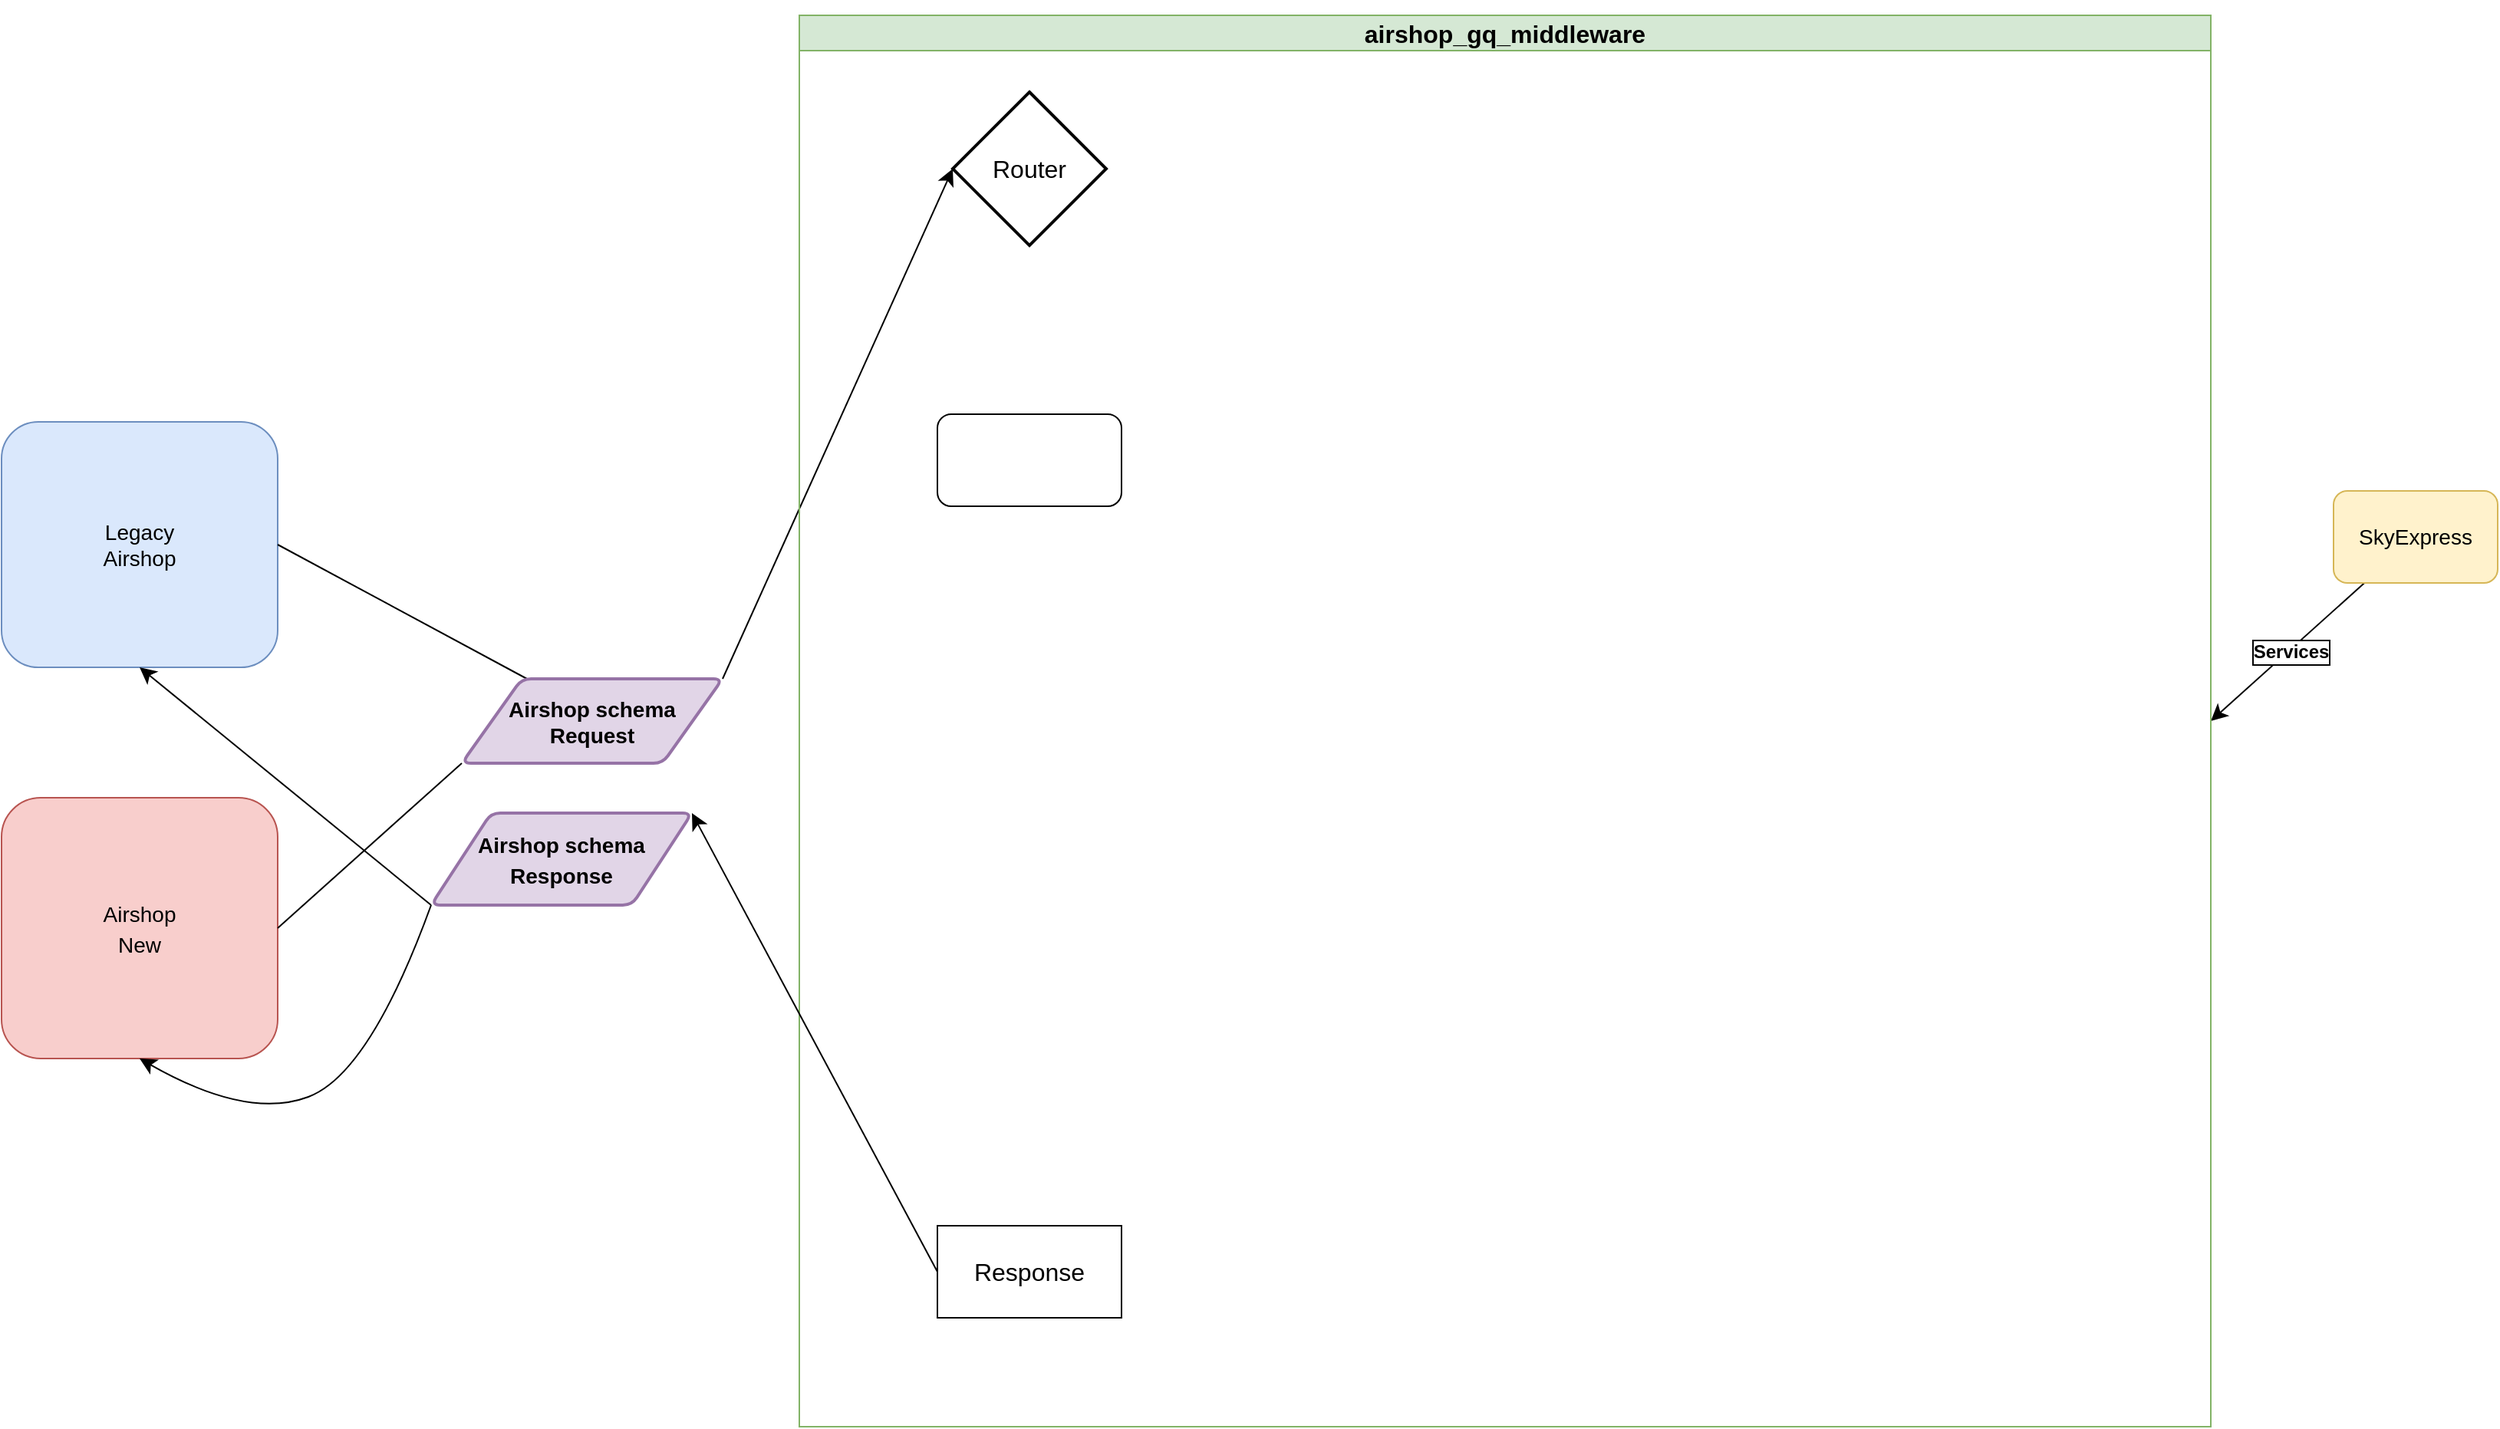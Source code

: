 <mxfile version="22.0.8" type="github">
  <diagram id="C5RBs43oDa-KdzZeNtuy" name="Page-1">
    <mxGraphModel dx="2720" dy="1067" grid="1" gridSize="10" guides="1" tooltips="1" connect="1" arrows="1" fold="1" page="1" pageScale="1" pageWidth="827" pageHeight="1169" math="0" shadow="0">
      <root>
        <mxCell id="WIyWlLk6GJQsqaUBKTNV-0" />
        <mxCell id="WIyWlLk6GJQsqaUBKTNV-1" parent="WIyWlLk6GJQsqaUBKTNV-0" />
        <mxCell id="AtNqG1ZssH2gQ6VwMphp-0" value="&lt;font style=&quot;font-size: 14px;&quot;&gt;Legacy&lt;br&gt;Airshop&lt;/font&gt;" style="rounded=1;whiteSpace=wrap;html=1;labelBackgroundColor=none;fillColor=#dae8fc;strokeColor=#6c8ebf;" vertex="1" parent="WIyWlLk6GJQsqaUBKTNV-1">
          <mxGeometry x="-820" y="325" width="180" height="160" as="geometry" />
        </mxCell>
        <mxCell id="AtNqG1ZssH2gQ6VwMphp-1" value="" style="endArrow=none;html=1;rounded=0;exitX=1;exitY=0.5;exitDx=0;exitDy=0;labelBackgroundColor=default;fontColor=default;labelBorderColor=default;fontStyle=1;entryX=0.25;entryY=0;entryDx=0;entryDy=0;endFill=0;" edge="1" parent="WIyWlLk6GJQsqaUBKTNV-1" source="AtNqG1ZssH2gQ6VwMphp-0" target="AtNqG1ZssH2gQ6VwMphp-42">
          <mxGeometry x="-0.003" y="1" width="50" height="50" relative="1" as="geometry">
            <mxPoint x="380" y="50" as="sourcePoint" />
            <mxPoint x="-485" y="50" as="targetPoint" />
            <Array as="points" />
            <mxPoint as="offset" />
          </mxGeometry>
        </mxCell>
        <mxCell id="AtNqG1ZssH2gQ6VwMphp-26" value="Services" style="edgeStyle=none;curved=1;rounded=0;orthogonalLoop=1;jettySize=auto;html=1;fontSize=12;startSize=8;endSize=8;labelBorderColor=default;fontStyle=1;horizontal=1;entryX=1;entryY=0.5;entryDx=0;entryDy=0;" edge="1" parent="WIyWlLk6GJQsqaUBKTNV-1" source="AtNqG1ZssH2gQ6VwMphp-5" target="AtNqG1ZssH2gQ6VwMphp-25">
          <mxGeometry x="-0.021" y="1" relative="1" as="geometry">
            <mxPoint x="590" y="-80" as="targetPoint" />
            <mxPoint as="offset" />
          </mxGeometry>
        </mxCell>
        <mxCell id="AtNqG1ZssH2gQ6VwMphp-5" value="&lt;font style=&quot;font-size: 14px;&quot;&gt;SkyExpress&lt;/font&gt;" style="rounded=1;whiteSpace=wrap;html=1;labelBackgroundColor=none;fillColor=#fff2cc;strokeColor=#d6b656;" vertex="1" parent="WIyWlLk6GJQsqaUBKTNV-1">
          <mxGeometry x="700" y="370" width="107" height="60" as="geometry" />
        </mxCell>
        <mxCell id="AtNqG1ZssH2gQ6VwMphp-17" value="&lt;font style=&quot;font-size: 14px;&quot;&gt;Airshop&lt;br&gt;New&lt;/font&gt;" style="rounded=1;whiteSpace=wrap;html=1;fontSize=16;fillColor=#f8cecc;strokeColor=#b85450;" vertex="1" parent="WIyWlLk6GJQsqaUBKTNV-1">
          <mxGeometry x="-820" y="570" width="180" height="170" as="geometry" />
        </mxCell>
        <mxCell id="AtNqG1ZssH2gQ6VwMphp-19" value="" style="endArrow=classic;html=1;rounded=0;fontSize=12;startSize=8;endSize=8;curved=1;exitX=1;exitY=0;exitDx=0;exitDy=0;entryX=0;entryY=0.5;entryDx=0;entryDy=0;entryPerimeter=0;" edge="1" parent="WIyWlLk6GJQsqaUBKTNV-1" source="AtNqG1ZssH2gQ6VwMphp-42" target="AtNqG1ZssH2gQ6VwMphp-45">
          <mxGeometry relative="1" as="geometry">
            <mxPoint x="120" y="-30" as="sourcePoint" />
            <mxPoint x="-300" y="90" as="targetPoint" />
          </mxGeometry>
        </mxCell>
        <mxCell id="AtNqG1ZssH2gQ6VwMphp-25" value="airshop_gq_middleware" style="swimlane;whiteSpace=wrap;html=1;fontSize=16;fillColor=#d5e8d4;strokeColor=#82b366;direction=east;" vertex="1" parent="WIyWlLk6GJQsqaUBKTNV-1">
          <mxGeometry x="-300" y="60" width="920" height="920" as="geometry">
            <mxRectangle x="-250" y="380" width="220" height="30" as="alternateBounds" />
          </mxGeometry>
        </mxCell>
        <mxCell id="AtNqG1ZssH2gQ6VwMphp-45" value="Router" style="strokeWidth=2;html=1;shape=mxgraph.flowchart.decision;whiteSpace=wrap;fontSize=16;" vertex="1" parent="AtNqG1ZssH2gQ6VwMphp-25">
          <mxGeometry x="100" y="50" width="100" height="100" as="geometry" />
        </mxCell>
        <mxCell id="AtNqG1ZssH2gQ6VwMphp-49" value="Response" style="rounded=0;whiteSpace=wrap;html=1;fontSize=16;" vertex="1" parent="AtNqG1ZssH2gQ6VwMphp-25">
          <mxGeometry x="90" y="789" width="120" height="60" as="geometry" />
        </mxCell>
        <mxCell id="AtNqG1ZssH2gQ6VwMphp-56" value="" style="rounded=1;whiteSpace=wrap;html=1;fontSize=16;" vertex="1" parent="AtNqG1ZssH2gQ6VwMphp-25">
          <mxGeometry x="90" y="260" width="120" height="60" as="geometry" />
        </mxCell>
        <mxCell id="AtNqG1ZssH2gQ6VwMphp-37" value="" style="endArrow=classic;html=1;rounded=0;fontSize=12;startSize=8;endSize=8;curved=1;entryX=0.5;entryY=1;entryDx=0;entryDy=0;exitX=0;exitY=1;exitDx=0;exitDy=0;" edge="1" parent="WIyWlLk6GJQsqaUBKTNV-1" source="AtNqG1ZssH2gQ6VwMphp-50" target="AtNqG1ZssH2gQ6VwMphp-0">
          <mxGeometry width="50" height="50" relative="1" as="geometry">
            <mxPoint x="-510" y="-100" as="sourcePoint" />
            <mxPoint x="90" y="260" as="targetPoint" />
          </mxGeometry>
        </mxCell>
        <mxCell id="AtNqG1ZssH2gQ6VwMphp-43" value="" style="endArrow=none;html=1;rounded=0;fontSize=12;curved=1;exitX=1;exitY=0.5;exitDx=0;exitDy=0;endFill=0;entryX=0;entryY=1;entryDx=0;entryDy=0;" edge="1" parent="WIyWlLk6GJQsqaUBKTNV-1" source="AtNqG1ZssH2gQ6VwMphp-17" target="AtNqG1ZssH2gQ6VwMphp-42">
          <mxGeometry relative="1" as="geometry">
            <mxPoint x="-655" y="480" as="sourcePoint" />
            <mxPoint x="-510" y="300" as="targetPoint" />
          </mxGeometry>
        </mxCell>
        <mxCell id="AtNqG1ZssH2gQ6VwMphp-42" value="&#xa;Airshop schema&#xa;Request&#xa;" style="shape=parallelogram;strokeWidth=2;perimeter=parallelogramPerimeter;rounded=1;arcSize=12;size=0.23;fontSize=14;align=center;fillColor=#e1d5e7;strokeColor=#9673a6;labelBorderColor=none;fontColor=default;labelBackgroundColor=none;fontStyle=1" vertex="1" parent="WIyWlLk6GJQsqaUBKTNV-1">
          <mxGeometry x="-520" y="492.5" width="170" height="55" as="geometry" />
        </mxCell>
        <mxCell id="AtNqG1ZssH2gQ6VwMphp-48" style="edgeStyle=none;curved=1;rounded=0;orthogonalLoop=1;jettySize=auto;html=1;exitX=0;exitY=0;exitDx=0;exitDy=0;fontSize=12;startSize=8;endSize=8;" edge="1" parent="WIyWlLk6GJQsqaUBKTNV-1" source="AtNqG1ZssH2gQ6VwMphp-25" target="AtNqG1ZssH2gQ6VwMphp-25">
          <mxGeometry relative="1" as="geometry" />
        </mxCell>
        <mxCell id="AtNqG1ZssH2gQ6VwMphp-55" value="" style="edgeStyle=none;curved=1;rounded=0;orthogonalLoop=1;jettySize=auto;html=1;fontSize=12;startSize=8;endSize=8;entryX=0.5;entryY=1;entryDx=0;entryDy=0;exitX=0;exitY=1;exitDx=0;exitDy=0;" edge="1" parent="WIyWlLk6GJQsqaUBKTNV-1" source="AtNqG1ZssH2gQ6VwMphp-50" target="AtNqG1ZssH2gQ6VwMphp-17">
          <mxGeometry relative="1" as="geometry">
            <Array as="points">
              <mxPoint x="-580" y="750" />
              <mxPoint x="-660" y="780" />
            </Array>
          </mxGeometry>
        </mxCell>
        <mxCell id="AtNqG1ZssH2gQ6VwMphp-50" value="&lt;b style=&quot;&quot;&gt;&lt;font style=&quot;font-size: 14px;&quot;&gt;Airshop schema Response&lt;/font&gt;&lt;/b&gt;" style="shape=parallelogram;html=1;strokeWidth=2;perimeter=parallelogramPerimeter;whiteSpace=wrap;rounded=1;arcSize=12;size=0.23;fontSize=16;fillColor=#e1d5e7;strokeColor=#9673a6;" vertex="1" parent="WIyWlLk6GJQsqaUBKTNV-1">
          <mxGeometry x="-540" y="580" width="170" height="60" as="geometry" />
        </mxCell>
        <mxCell id="AtNqG1ZssH2gQ6VwMphp-54" value="" style="endArrow=classic;html=1;rounded=0;fontSize=12;startSize=8;endSize=8;curved=1;exitX=0;exitY=0.5;exitDx=0;exitDy=0;entryX=1;entryY=0;entryDx=0;entryDy=0;" edge="1" parent="WIyWlLk6GJQsqaUBKTNV-1" source="AtNqG1ZssH2gQ6VwMphp-49" target="AtNqG1ZssH2gQ6VwMphp-50">
          <mxGeometry width="50" height="50" relative="1" as="geometry">
            <mxPoint x="-470" y="610" as="sourcePoint" />
            <mxPoint x="-420" y="560" as="targetPoint" />
          </mxGeometry>
        </mxCell>
      </root>
    </mxGraphModel>
  </diagram>
</mxfile>
